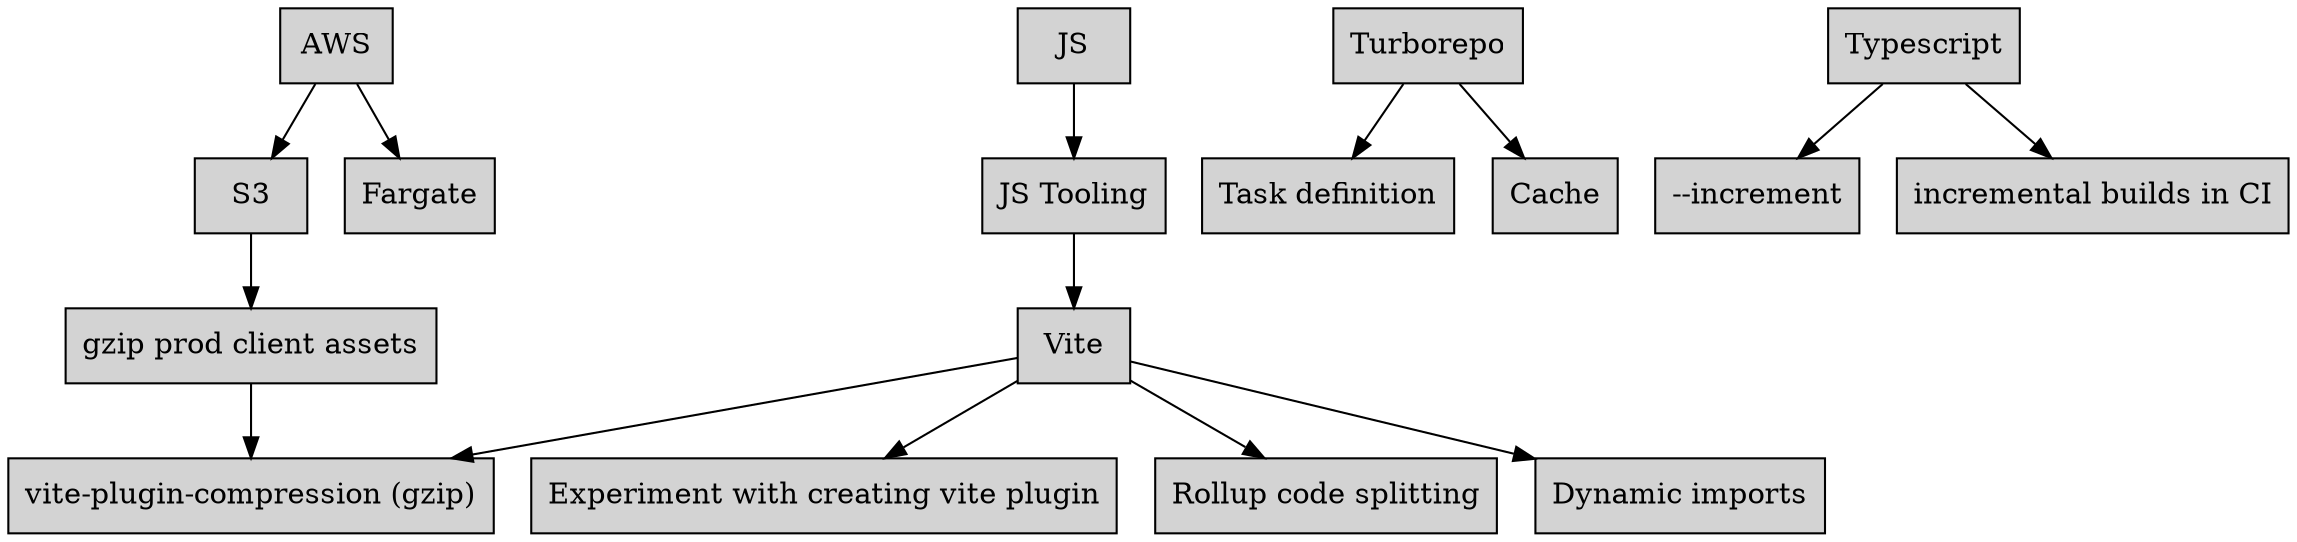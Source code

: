 digraph {
    node [shape=box style=filled]
    "AWS" -> "S3"
    "S3" -> "gzip prod client assets"
    "AWS" -> "Fargate"
    "JS" -> "JS Tooling"
    "JS Tooling" -> "Vite"
    "Vite" -> "vite-plugin-compression (gzip)"
    "vite-plugin-compression (gzip)" [href="http://github.com/vbenjs/vite-plugin-compression"]
    "gzip prod client assets" -> "vite-plugin-compression (gzip)"
    "Vite" -> "Experiment with creating vite plugin", "Rollup code splitting", "Dynamic imports"
    "Turborepo" -> "Task definition", "Cache"
    "Typescript" -> "--increment", "incremental builds in CI"
}
